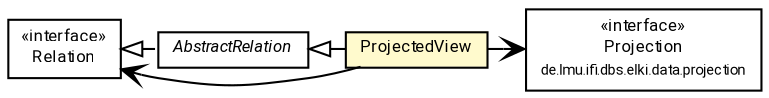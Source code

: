 #!/usr/local/bin/dot
#
# Class diagram 
# Generated by UMLGraph version R5_7_2-60-g0e99a6 (http://www.spinellis.gr/umlgraph/)
#

digraph G {
	graph [fontnames="svg"]
	edge [fontname="Roboto",fontsize=7,labelfontname="Roboto",labelfontsize=7,color="black"];
	node [fontname="Roboto",fontcolor="black",fontsize=8,shape=plaintext,margin=0,width=0,height=0];
	nodesep=0.15;
	ranksep=0.25;
	rankdir=LR;
	// de.lmu.ifi.dbs.elki.database.relation.Relation<O>
	c8466870 [label=<<table title="de.lmu.ifi.dbs.elki.database.relation.Relation" border="0" cellborder="1" cellspacing="0" cellpadding="2" href="Relation.html" target="_parent">
		<tr><td><table border="0" cellspacing="0" cellpadding="1">
		<tr><td align="center" balign="center"> &#171;interface&#187; </td></tr>
		<tr><td align="center" balign="center"> <font face="Roboto">Relation</font> </td></tr>
		</table></td></tr>
		</table>>, URL="Relation.html"];
	// de.lmu.ifi.dbs.elki.data.projection.Projection<IN, OUT>
	c8466916 [label=<<table title="de.lmu.ifi.dbs.elki.data.projection.Projection" border="0" cellborder="1" cellspacing="0" cellpadding="2" href="../../data/projection/Projection.html" target="_parent">
		<tr><td><table border="0" cellspacing="0" cellpadding="1">
		<tr><td align="center" balign="center"> &#171;interface&#187; </td></tr>
		<tr><td align="center" balign="center"> <font face="Roboto">Projection</font> </td></tr>
		<tr><td align="center" balign="center"> <font face="Roboto" point-size="7.0">de.lmu.ifi.dbs.elki.data.projection</font> </td></tr>
		</table></td></tr>
		</table>>, URL="../../data/projection/Projection.html"];
	// de.lmu.ifi.dbs.elki.database.relation.AbstractRelation<O>
	c8467941 [label=<<table title="de.lmu.ifi.dbs.elki.database.relation.AbstractRelation" border="0" cellborder="1" cellspacing="0" cellpadding="2" href="AbstractRelation.html" target="_parent">
		<tr><td><table border="0" cellspacing="0" cellpadding="1">
		<tr><td align="center" balign="center"> <font face="Roboto"><i>AbstractRelation</i></font> </td></tr>
		</table></td></tr>
		</table>>, URL="AbstractRelation.html"];
	// de.lmu.ifi.dbs.elki.database.relation.ProjectedView<IN, OUT>
	c8467942 [label=<<table title="de.lmu.ifi.dbs.elki.database.relation.ProjectedView" border="0" cellborder="1" cellspacing="0" cellpadding="2" bgcolor="lemonChiffon" href="ProjectedView.html" target="_parent">
		<tr><td><table border="0" cellspacing="0" cellpadding="1">
		<tr><td align="center" balign="center"> <font face="Roboto">ProjectedView</font> </td></tr>
		</table></td></tr>
		</table>>, URL="ProjectedView.html"];
	// de.lmu.ifi.dbs.elki.database.relation.AbstractRelation<O> implements de.lmu.ifi.dbs.elki.database.relation.Relation<O>
	c8466870 -> c8467941 [arrowtail=empty,style=dashed,dir=back,weight=9];
	// de.lmu.ifi.dbs.elki.database.relation.ProjectedView<IN, OUT> extends de.lmu.ifi.dbs.elki.database.relation.AbstractRelation<O>
	c8467941 -> c8467942 [arrowtail=empty,dir=back,weight=10];
	// de.lmu.ifi.dbs.elki.database.relation.ProjectedView<IN, OUT> navassoc de.lmu.ifi.dbs.elki.database.relation.Relation<O>
	c8467942 -> c8466870 [arrowhead=open,weight=1];
	// de.lmu.ifi.dbs.elki.database.relation.ProjectedView<IN, OUT> navassoc de.lmu.ifi.dbs.elki.data.projection.Projection<IN, OUT>
	c8467942 -> c8466916 [arrowhead=open,weight=1];
}

